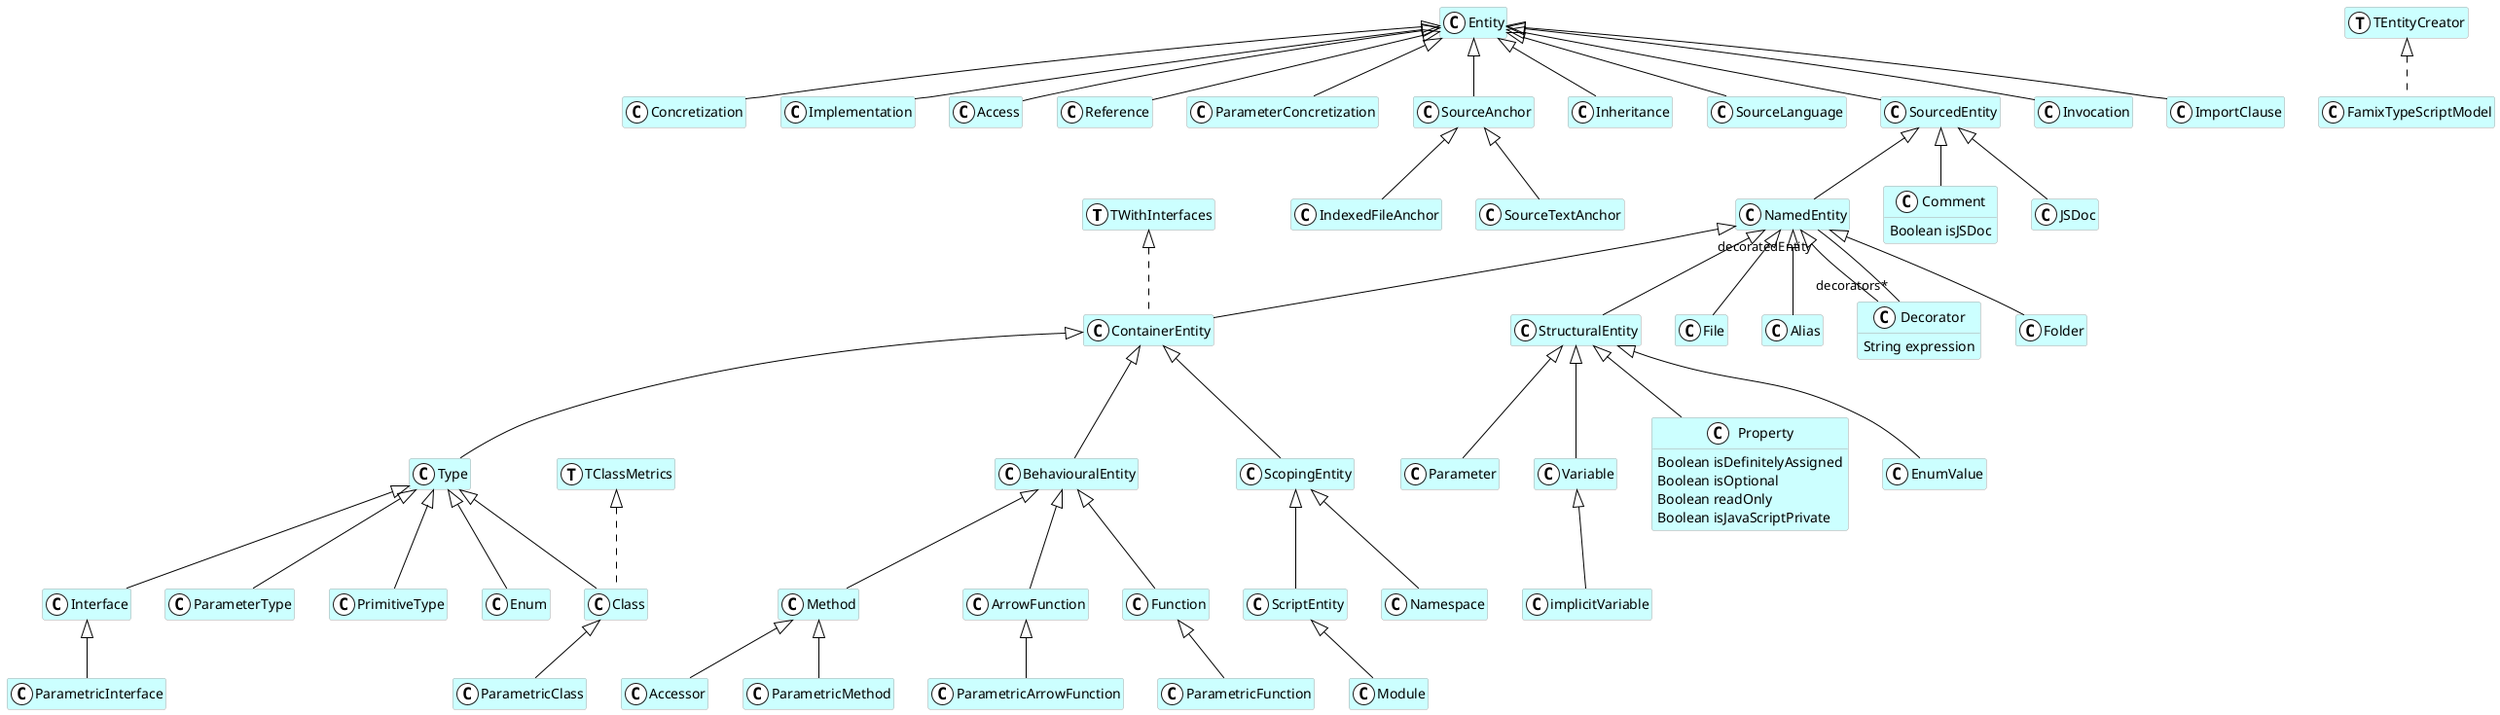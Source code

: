 @startumlhide empty membersskinparam class {  BackgroundColor white  ArrowColor black  BorderColor darkGray}class TWithInterfaces <<(T,white)>> #CCFFFF {}class Concretization <<(C,white)>> #CCFFFF {}class Module <<(C,white)>> #CCFFFF {}class FamixTypeScriptModel <<(C,white)>> #CCFFFF {}class Implementation <<(C,white)>> #CCFFFF {}class Interface <<(C,white)>> #CCFFFF {}class ParameterType <<(C,white)>> #CCFFFF {}class TClassMetrics <<(T,white)>> #CCFFFF {}class IndexedFileAnchor <<(C,white)>> #CCFFFF {}class SourceTextAnchor <<(C,white)>> #CCFFFF {}class PrimitiveType <<(C,white)>> #CCFFFF {}class Access <<(C,white)>> #CCFFFF {}class StructuralEntity <<(C,white)>> #CCFFFF {}class NamedEntity <<(C,white)>> #CCFFFF {}class Parameter <<(C,white)>> #CCFFFF {}class implicitVariable <<(C,white)>> #CCFFFF {}class Method <<(C,white)>> #CCFFFF {}class File <<(C,white)>> #CCFFFF {}class Entity <<(C,white)>> #CCFFFF {}class ScriptEntity <<(C,white)>> #CCFFFF {}class Reference <<(C,white)>> #CCFFFF {}class ContainerEntity <<(C,white)>> #CCFFFF {}class Enum <<(C,white)>> #CCFFFF {}class Accessor <<(C,white)>> #CCFFFF {}class ParametricArrowFunction <<(C,white)>> #CCFFFF {}class TEntityCreator <<(T,white)>> #CCFFFF {}class ParametricInterface <<(C,white)>> #CCFFFF {}class Type <<(C,white)>> #CCFFFF {}class Alias <<(C,white)>> #CCFFFF {}class ParametricClass <<(C,white)>> #CCFFFF {}class ParametricMethod <<(C,white)>> #CCFFFF {}class Decorator <<(C,white)>> #CCFFFF {  String expression}class ParameterConcretization <<(C,white)>> #CCFFFF {}class SourceAnchor <<(C,white)>> #CCFFFF {}class BehaviouralEntity <<(C,white)>> #CCFFFF {}class Variable <<(C,white)>> #CCFFFF {}class Folder <<(C,white)>> #CCFFFF {}class Property <<(C,white)>> #CCFFFF {  Boolean isDefinitelyAssigned  Boolean isOptional  Boolean readOnly  Boolean isJavaScriptPrivate}class Inheritance <<(C,white)>> #CCFFFF {}class Comment <<(C,white)>> #CCFFFF {  Boolean isJSDoc}class Class <<(C,white)>> #CCFFFF {}class SourceLanguage <<(C,white)>> #CCFFFF {}class ScopingEntity <<(C,white)>> #CCFFFF {}class ArrowFunction <<(C,white)>> #CCFFFF {}class JSDoc <<(C,white)>> #CCFFFF {}class EnumValue <<(C,white)>> #CCFFFF {}class SourcedEntity <<(C,white)>> #CCFFFF {}class Function <<(C,white)>> #CCFFFF {}class Invocation <<(C,white)>> #CCFFFF {}class ParametricFunction <<(C,white)>> #CCFFFF {}class ImportClause <<(C,white)>> #CCFFFF {}class Namespace <<(C,white)>> #CCFFFF {}Entity <|-- ConcretizationScriptEntity <|-- ModuleType <|-- InterfaceEntity <|-- ImplementationType <|-- ParameterTypeSourceAnchor <|-- IndexedFileAnchorSourceAnchor <|-- SourceTextAnchorType <|-- PrimitiveTypeEntity <|-- AccessNamedEntity <|-- StructuralEntitySourcedEntity <|-- NamedEntityStructuralEntity <|-- ParameterNamedEntity <|-- FileScopingEntity <|-- ScriptEntityVariable <|-- implicitVariableEntity <|-- ReferenceNamedEntity <|-- ContainerEntityType <|-- EnumBehaviouralEntity <|-- MethodMethod <|-- AccessorArrowFunction <|-- ParametricArrowFunctionInterface <|-- ParametricInterfaceNamedEntity <|-- AliasContainerEntity <|-- TypeClass <|-- ParametricClassMethod <|-- ParametricMethodEntity <|-- ParameterConcretizationNamedEntity <|-- DecoratorContainerEntity <|-- BehaviouralEntityEntity <|-- SourceAnchorStructuralEntity <|-- VariableNamedEntity <|-- FolderStructuralEntity <|-- PropertyEntity <|-- InheritanceSourcedEntity <|-- CommentType <|-- ClassEntity <|-- SourceLanguageContainerEntity <|-- ScopingEntityBehaviouralEntity <|-- ArrowFunctionSourcedEntity <|-- JSDocBehaviouralEntity <|-- FunctionStructuralEntity <|-- EnumValueEntity <|-- SourcedEntityFunction <|-- ParametricFunctionEntity <|-- InvocationEntity <|-- ImportClauseScopingEntity <|-- NamespaceTEntityCreator <|.. FamixTypeScriptModelTWithInterfaces <|.. ContainerEntityTClassMetrics <|.. ClassNamedEntity "decoratedEntity" -- "decorators*" Decorator@enduml